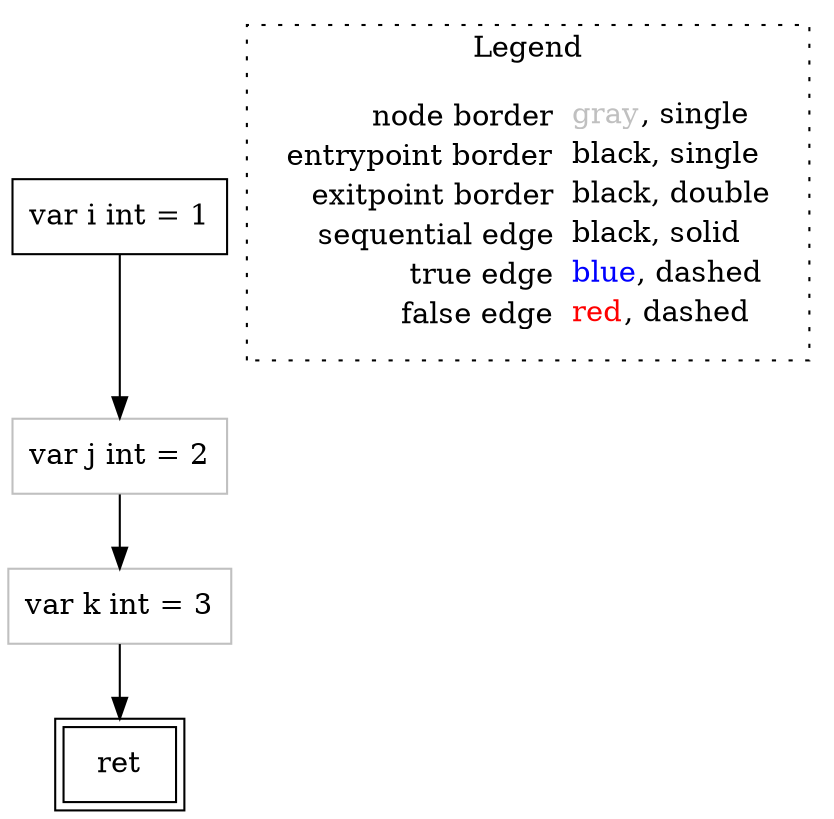 digraph {
	"node0" [shape="rect",color="black",label=<var i int = 1>];
	"node1" [shape="rect",color="black",peripheries="2",label=<ret>];
	"node2" [shape="rect",color="gray",label=<var k int = 3>];
	"node3" [shape="rect",color="gray",label=<var j int = 2>];
	"node0" -> "node3" [color="black"];
	"node2" -> "node1" [color="black"];
	"node3" -> "node2" [color="black"];
subgraph cluster_legend {
	label="Legend";
	style=dotted;
	node [shape=plaintext];
	"legend" [label=<<table border="0" cellpadding="2" cellspacing="0" cellborder="0"><tr><td align="right">node border&nbsp;</td><td align="left"><font color="gray">gray</font>, single</td></tr><tr><td align="right">entrypoint border&nbsp;</td><td align="left"><font color="black">black</font>, single</td></tr><tr><td align="right">exitpoint border&nbsp;</td><td align="left"><font color="black">black</font>, double</td></tr><tr><td align="right">sequential edge&nbsp;</td><td align="left"><font color="black">black</font>, solid</td></tr><tr><td align="right">true edge&nbsp;</td><td align="left"><font color="blue">blue</font>, dashed</td></tr><tr><td align="right">false edge&nbsp;</td><td align="left"><font color="red">red</font>, dashed</td></tr></table>>];
}

}
